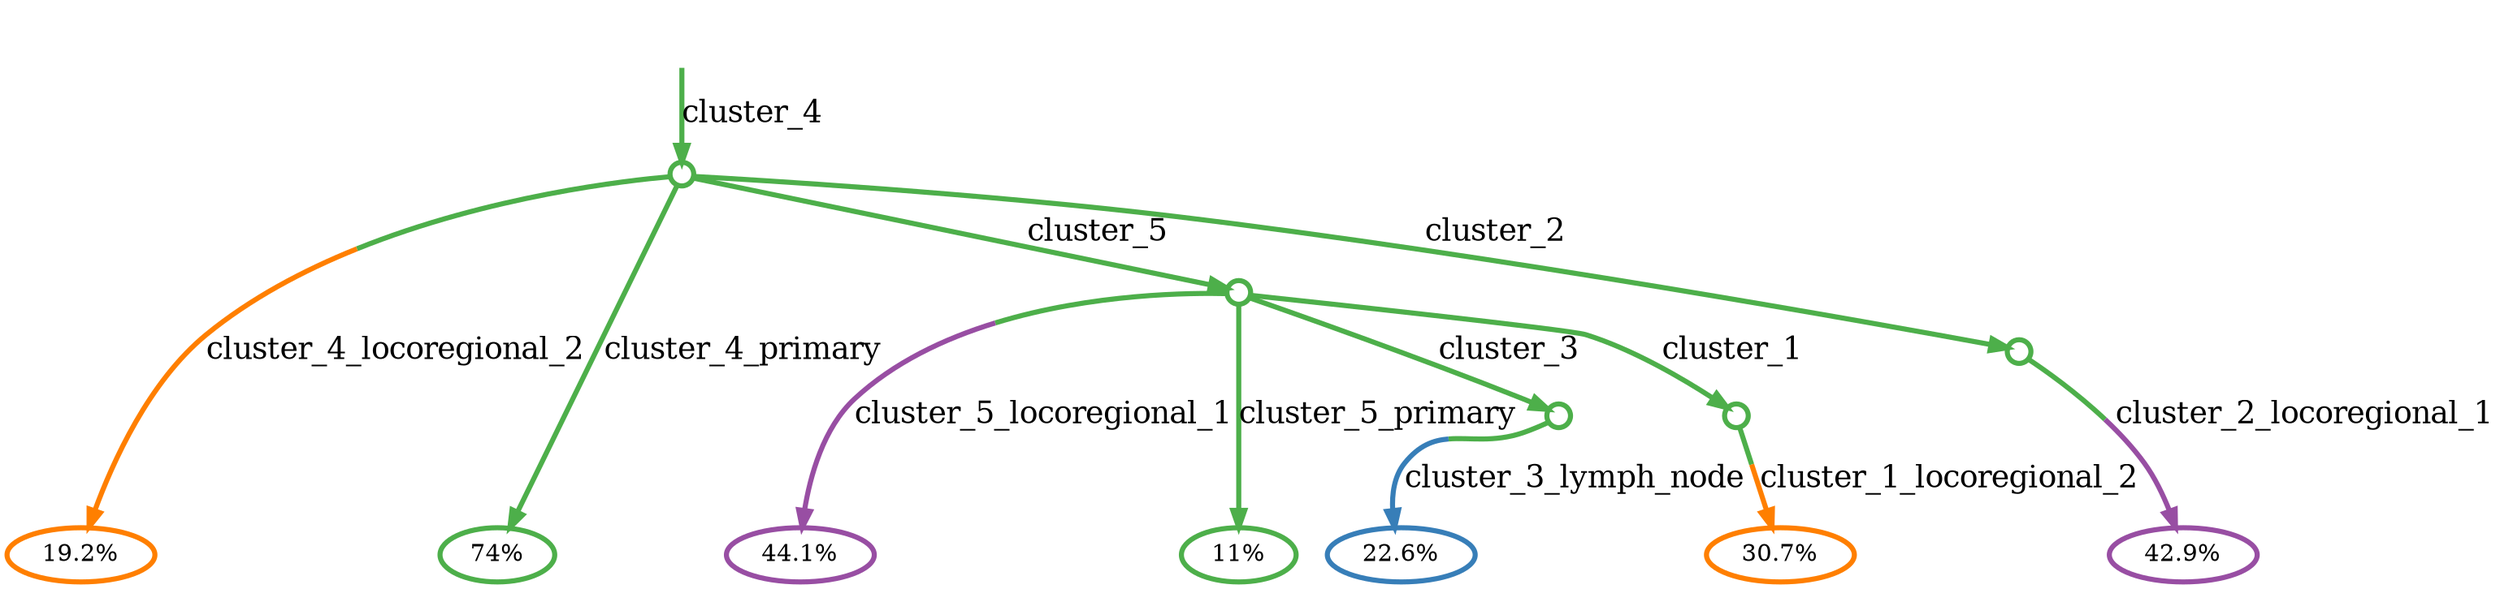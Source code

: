 digraph T {
	{
		rank=same
		10 [width=0.2,height=0.2,penwidth=3,colorscheme=set19,color=5,label="19.2%"]
		9 [width=0.2,height=0.2,penwidth=3,colorscheme=set19,color=3,label="74%"]
		7 [width=0.2,height=0.2,penwidth=3,colorscheme=set19,color=4,label="44.1%"]
		6 [width=0.2,height=0.2,penwidth=3,colorscheme=set19,color=3,label="11%"]
		4 [width=0.2,height=0.2,penwidth=3,colorscheme=set19,color=2,label="22.6%"]
		2 [width=0.2,height=0.2,penwidth=3,colorscheme=set19,color=5,label="30.7%"]
		0 [width=0.2,height=0.2,penwidth=3,colorscheme=set19,color=4,label="42.9%"]
	}
	11 [width=0.2,height=0.2,penwidth=3,colorscheme=set19,color=3,label=""]
	8 [width=0.2,height=0.2,penwidth=3,colorscheme=set19,color=3,label=""]
	5 [width=0.2,height=0.2,penwidth=3,colorscheme=set19,color=3,label=""]
	3 [width=0.2,height=0.2,penwidth=3,colorscheme=set19,color=3,label=""]
	1 [width=0.2,height=0.2,penwidth=3,colorscheme=set19,color=3,label=""]
	inv [style="invis"]
	inv -> 11[penwidth=3,colorscheme=set19,color=3,label="cluster_4",fontsize=18]
	11 -> 10 [fontsize=18,penwidth=3,colorscheme=set19,color="3;0.5:5",label="cluster_4_locoregional_2"]
	11 -> 9 [fontsize=18,penwidth=3,colorscheme=set19,color=3,label="cluster_4_primary"]
	11 -> 8 [fontsize=18,penwidth=3,colorscheme=set19,color=3,label="cluster_5"]
	11 -> 1 [fontsize=18,penwidth=3,colorscheme=set19,color=3,label="cluster_2"]
	8 -> 7 [fontsize=18,penwidth=3,colorscheme=set19,color="3;0.5:4",label="cluster_5_locoregional_1"]
	8 -> 6 [fontsize=18,penwidth=3,colorscheme=set19,color=3,label="cluster_5_primary"]
	8 -> 5 [fontsize=18,penwidth=3,colorscheme=set19,color=3,label="cluster_3"]
	8 -> 3 [fontsize=18,penwidth=3,colorscheme=set19,color=3,label="cluster_1"]
	5 -> 4 [fontsize=18,penwidth=3,colorscheme=set19,color="3;0.5:2",label="cluster_3_lymph_node"]
	3 -> 2 [fontsize=18,penwidth=3,colorscheme=set19,color="3;0.5:5",label="cluster_1_locoregional_2"]
	1 -> 0 [fontsize=18,penwidth=3,colorscheme=set19,color="3;0.5:4",label="cluster_2_locoregional_1"]
}
